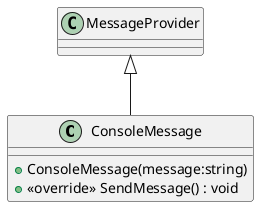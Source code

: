 @startuml
class ConsoleMessage {
    + ConsoleMessage(message:string)
    + <<override>> SendMessage() : void
}
MessageProvider <|-- ConsoleMessage
@enduml
